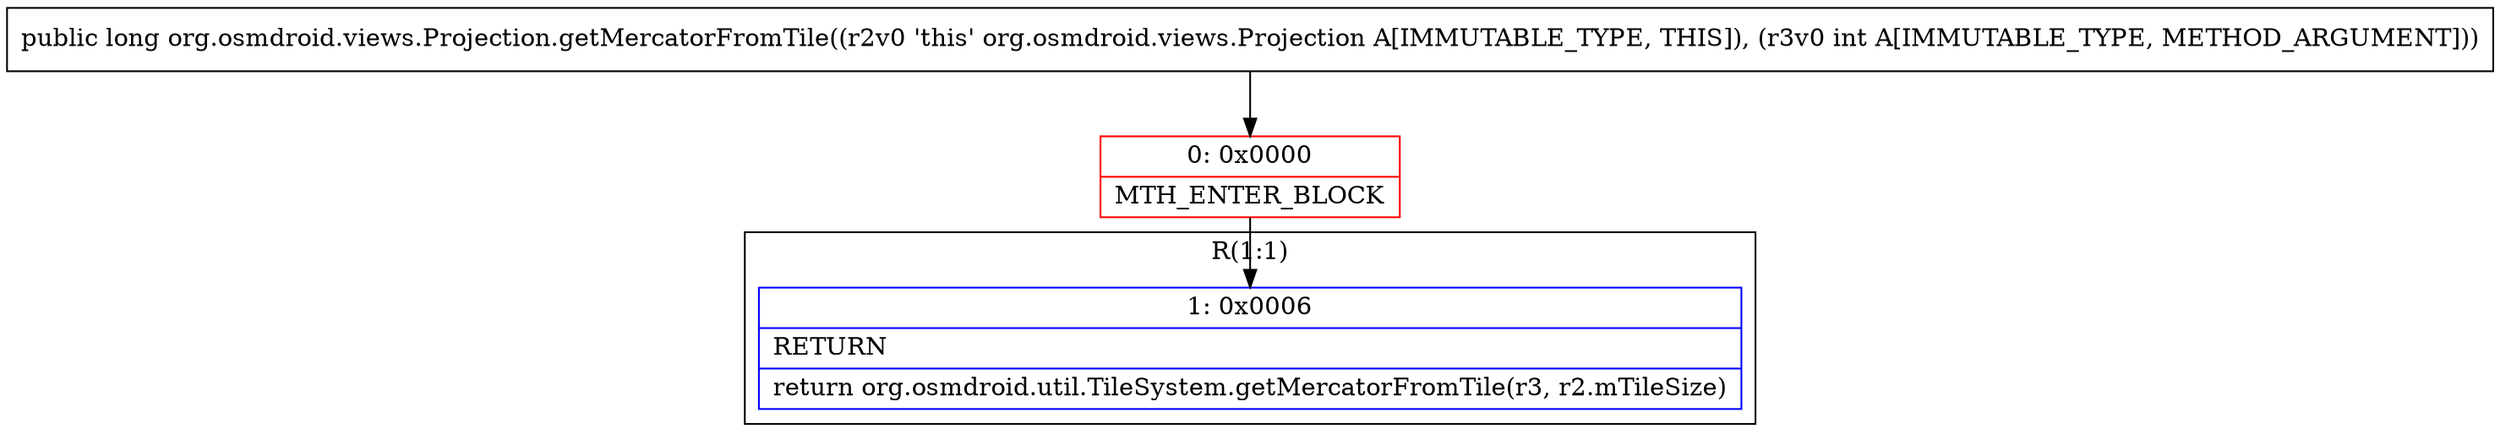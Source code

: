 digraph "CFG fororg.osmdroid.views.Projection.getMercatorFromTile(I)J" {
subgraph cluster_Region_1881444448 {
label = "R(1:1)";
node [shape=record,color=blue];
Node_1 [shape=record,label="{1\:\ 0x0006|RETURN\l|return org.osmdroid.util.TileSystem.getMercatorFromTile(r3, r2.mTileSize)\l}"];
}
Node_0 [shape=record,color=red,label="{0\:\ 0x0000|MTH_ENTER_BLOCK\l}"];
MethodNode[shape=record,label="{public long org.osmdroid.views.Projection.getMercatorFromTile((r2v0 'this' org.osmdroid.views.Projection A[IMMUTABLE_TYPE, THIS]), (r3v0 int A[IMMUTABLE_TYPE, METHOD_ARGUMENT])) }"];
MethodNode -> Node_0;
Node_0 -> Node_1;
}

